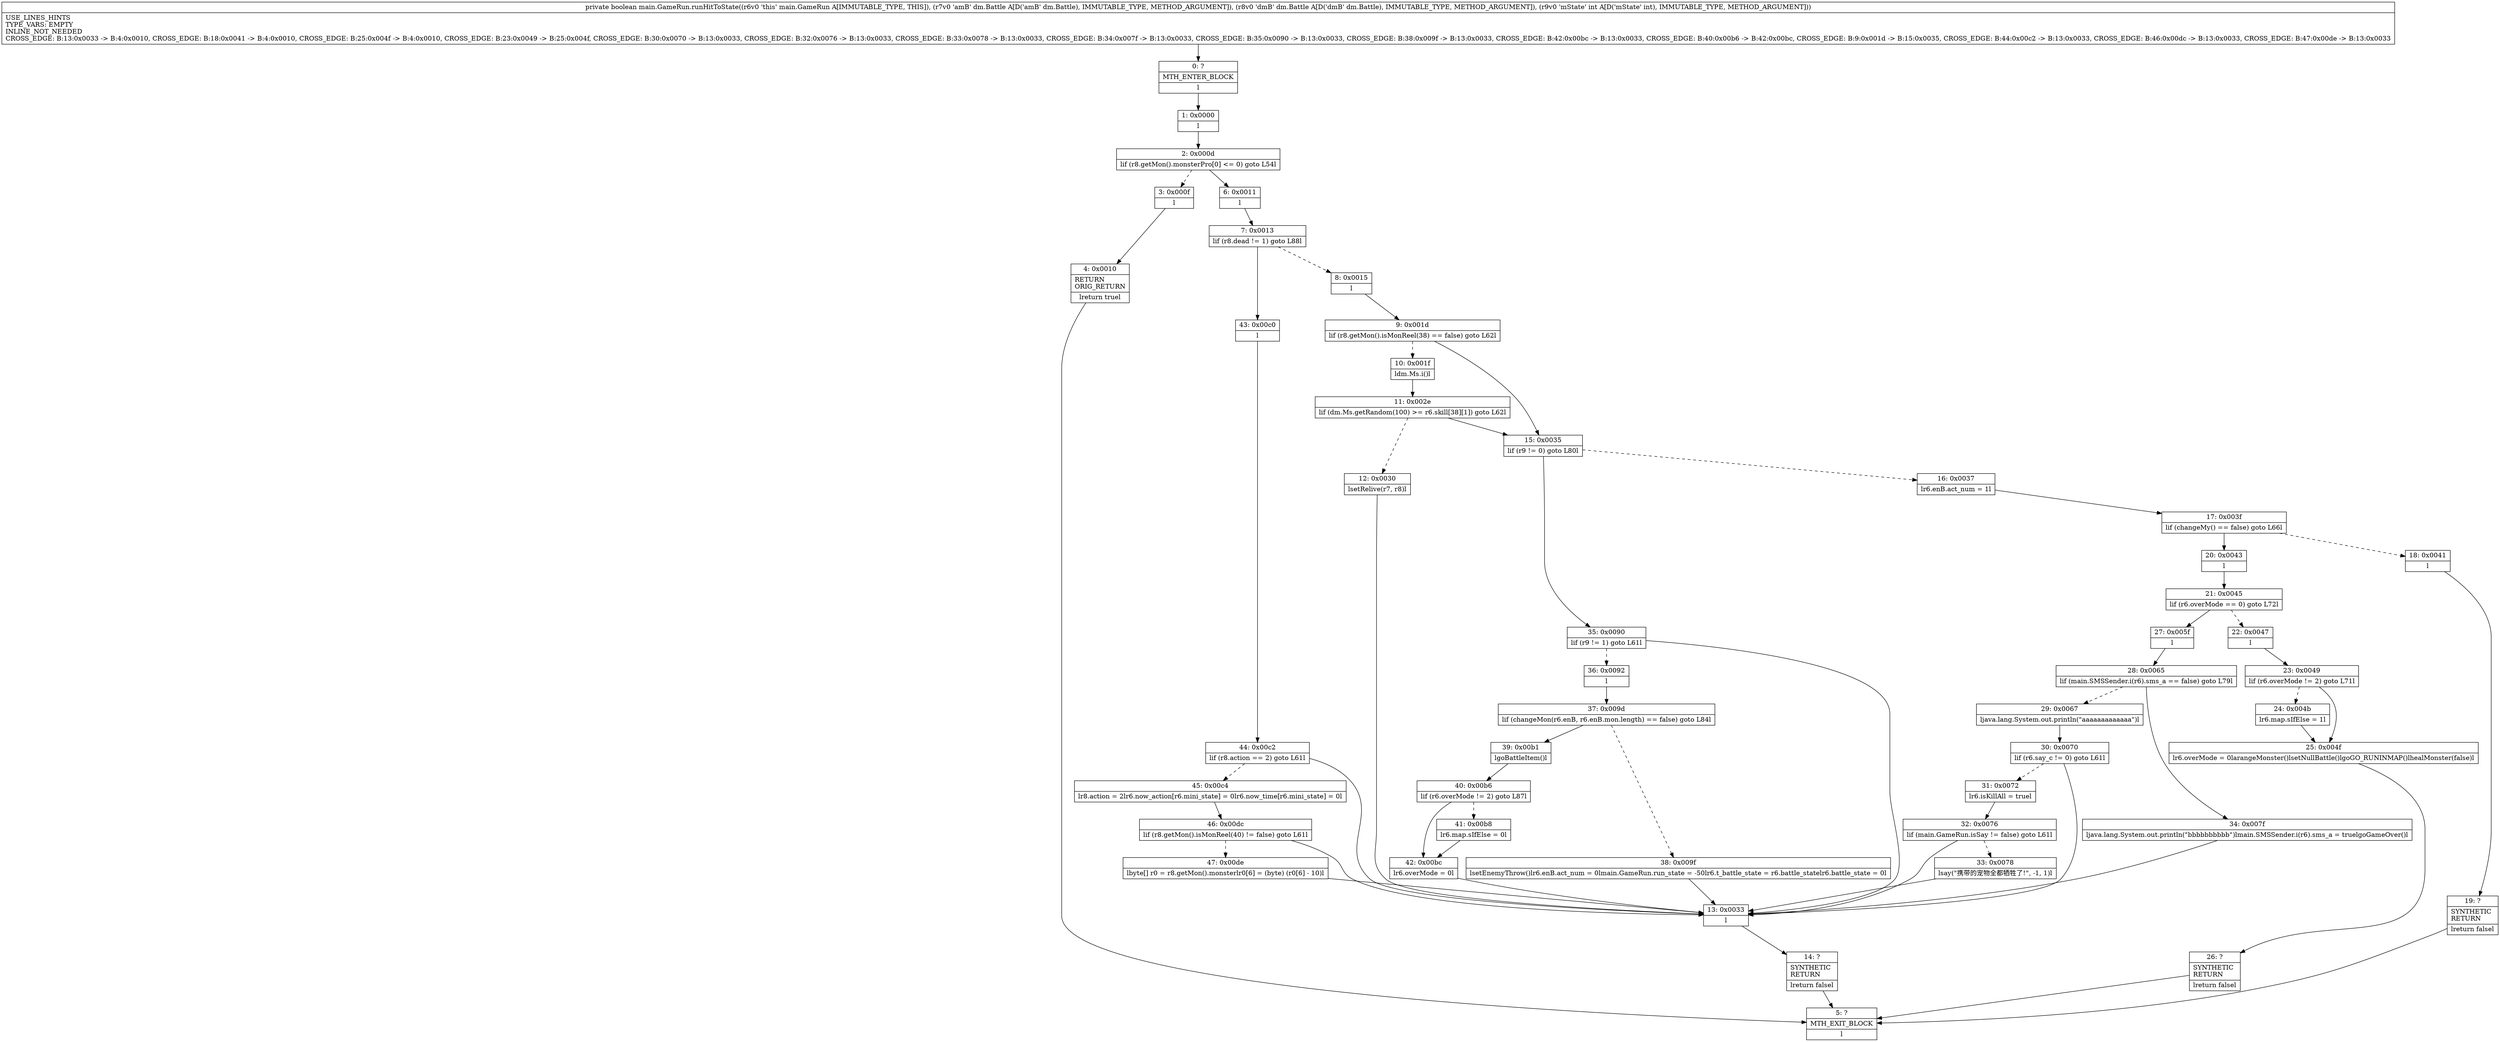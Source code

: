 digraph "CFG formain.GameRun.runHitToState(Ldm\/Battle;Ldm\/Battle;I)Z" {
Node_0 [shape=record,label="{0\:\ ?|MTH_ENTER_BLOCK\l|l}"];
Node_1 [shape=record,label="{1\:\ 0x0000|l}"];
Node_2 [shape=record,label="{2\:\ 0x000d|lif (r8.getMon().monsterPro[0] \<= 0) goto L54l}"];
Node_3 [shape=record,label="{3\:\ 0x000f|l}"];
Node_4 [shape=record,label="{4\:\ 0x0010|RETURN\lORIG_RETURN\l|lreturn truel}"];
Node_5 [shape=record,label="{5\:\ ?|MTH_EXIT_BLOCK\l|l}"];
Node_6 [shape=record,label="{6\:\ 0x0011|l}"];
Node_7 [shape=record,label="{7\:\ 0x0013|lif (r8.dead != 1) goto L88l}"];
Node_8 [shape=record,label="{8\:\ 0x0015|l}"];
Node_9 [shape=record,label="{9\:\ 0x001d|lif (r8.getMon().isMonReel(38) == false) goto L62l}"];
Node_10 [shape=record,label="{10\:\ 0x001f|ldm.Ms.i()l}"];
Node_11 [shape=record,label="{11\:\ 0x002e|lif (dm.Ms.getRandom(100) \>= r6.skill[38][1]) goto L62l}"];
Node_12 [shape=record,label="{12\:\ 0x0030|lsetRelive(r7, r8)l}"];
Node_13 [shape=record,label="{13\:\ 0x0033|l}"];
Node_14 [shape=record,label="{14\:\ ?|SYNTHETIC\lRETURN\l|lreturn falsel}"];
Node_15 [shape=record,label="{15\:\ 0x0035|lif (r9 != 0) goto L80l}"];
Node_16 [shape=record,label="{16\:\ 0x0037|lr6.enB.act_num = 1l}"];
Node_17 [shape=record,label="{17\:\ 0x003f|lif (changeMy() == false) goto L66l}"];
Node_18 [shape=record,label="{18\:\ 0x0041|l}"];
Node_19 [shape=record,label="{19\:\ ?|SYNTHETIC\lRETURN\l|lreturn falsel}"];
Node_20 [shape=record,label="{20\:\ 0x0043|l}"];
Node_21 [shape=record,label="{21\:\ 0x0045|lif (r6.overMode == 0) goto L72l}"];
Node_22 [shape=record,label="{22\:\ 0x0047|l}"];
Node_23 [shape=record,label="{23\:\ 0x0049|lif (r6.overMode != 2) goto L71l}"];
Node_24 [shape=record,label="{24\:\ 0x004b|lr6.map.sIfElse = 1l}"];
Node_25 [shape=record,label="{25\:\ 0x004f|lr6.overMode = 0larangeMonster()lsetNullBattle()lgoGO_RUNINMAP()lhealMonster(false)l}"];
Node_26 [shape=record,label="{26\:\ ?|SYNTHETIC\lRETURN\l|lreturn falsel}"];
Node_27 [shape=record,label="{27\:\ 0x005f|l}"];
Node_28 [shape=record,label="{28\:\ 0x0065|lif (main.SMSSender.i(r6).sms_a == false) goto L79l}"];
Node_29 [shape=record,label="{29\:\ 0x0067|ljava.lang.System.out.println(\"aaaaaaaaaaaaa\")l}"];
Node_30 [shape=record,label="{30\:\ 0x0070|lif (r6.say_c != 0) goto L61l}"];
Node_31 [shape=record,label="{31\:\ 0x0072|lr6.isKillAll = truel}"];
Node_32 [shape=record,label="{32\:\ 0x0076|lif (main.GameRun.isSay != false) goto L61l}"];
Node_33 [shape=record,label="{33\:\ 0x0078|lsay(\"携带的宠物全都牺牲了!\", \-1, 1)l}"];
Node_34 [shape=record,label="{34\:\ 0x007f|ljava.lang.System.out.println(\"bbbbbbbbbb\")lmain.SMSSender.i(r6).sms_a = truelgoGameOver()l}"];
Node_35 [shape=record,label="{35\:\ 0x0090|lif (r9 != 1) goto L61l}"];
Node_36 [shape=record,label="{36\:\ 0x0092|l}"];
Node_37 [shape=record,label="{37\:\ 0x009d|lif (changeMon(r6.enB, r6.enB.mon.length) == false) goto L84l}"];
Node_38 [shape=record,label="{38\:\ 0x009f|lsetEnemyThrow()lr6.enB.act_num = 0lmain.GameRun.run_state = \-50lr6.t_battle_state = r6.battle_statelr6.battle_state = 0l}"];
Node_39 [shape=record,label="{39\:\ 0x00b1|lgoBattleItem()l}"];
Node_40 [shape=record,label="{40\:\ 0x00b6|lif (r6.overMode != 2) goto L87l}"];
Node_41 [shape=record,label="{41\:\ 0x00b8|lr6.map.sIfElse = 0l}"];
Node_42 [shape=record,label="{42\:\ 0x00bc|lr6.overMode = 0l}"];
Node_43 [shape=record,label="{43\:\ 0x00c0|l}"];
Node_44 [shape=record,label="{44\:\ 0x00c2|lif (r8.action == 2) goto L61l}"];
Node_45 [shape=record,label="{45\:\ 0x00c4|lr8.action = 2lr6.now_action[r6.mini_state] = 0lr6.now_time[r6.mini_state] = 0l}"];
Node_46 [shape=record,label="{46\:\ 0x00dc|lif (r8.getMon().isMonReel(40) != false) goto L61l}"];
Node_47 [shape=record,label="{47\:\ 0x00de|lbyte[] r0 = r8.getMon().monsterlr0[6] = (byte) (r0[6] \- 10)l}"];
MethodNode[shape=record,label="{private boolean main.GameRun.runHitToState((r6v0 'this' main.GameRun A[IMMUTABLE_TYPE, THIS]), (r7v0 'amB' dm.Battle A[D('amB' dm.Battle), IMMUTABLE_TYPE, METHOD_ARGUMENT]), (r8v0 'dmB' dm.Battle A[D('dmB' dm.Battle), IMMUTABLE_TYPE, METHOD_ARGUMENT]), (r9v0 'mState' int A[D('mState' int), IMMUTABLE_TYPE, METHOD_ARGUMENT]))  | USE_LINES_HINTS\lTYPE_VARS: EMPTY\lINLINE_NOT_NEEDED\lCROSS_EDGE: B:13:0x0033 \-\> B:4:0x0010, CROSS_EDGE: B:18:0x0041 \-\> B:4:0x0010, CROSS_EDGE: B:25:0x004f \-\> B:4:0x0010, CROSS_EDGE: B:23:0x0049 \-\> B:25:0x004f, CROSS_EDGE: B:30:0x0070 \-\> B:13:0x0033, CROSS_EDGE: B:32:0x0076 \-\> B:13:0x0033, CROSS_EDGE: B:33:0x0078 \-\> B:13:0x0033, CROSS_EDGE: B:34:0x007f \-\> B:13:0x0033, CROSS_EDGE: B:35:0x0090 \-\> B:13:0x0033, CROSS_EDGE: B:38:0x009f \-\> B:13:0x0033, CROSS_EDGE: B:42:0x00bc \-\> B:13:0x0033, CROSS_EDGE: B:40:0x00b6 \-\> B:42:0x00bc, CROSS_EDGE: B:9:0x001d \-\> B:15:0x0035, CROSS_EDGE: B:44:0x00c2 \-\> B:13:0x0033, CROSS_EDGE: B:46:0x00dc \-\> B:13:0x0033, CROSS_EDGE: B:47:0x00de \-\> B:13:0x0033\l}"];
MethodNode -> Node_0;
Node_0 -> Node_1;
Node_1 -> Node_2;
Node_2 -> Node_3[style=dashed];
Node_2 -> Node_6;
Node_3 -> Node_4;
Node_4 -> Node_5;
Node_6 -> Node_7;
Node_7 -> Node_8[style=dashed];
Node_7 -> Node_43;
Node_8 -> Node_9;
Node_9 -> Node_10[style=dashed];
Node_9 -> Node_15;
Node_10 -> Node_11;
Node_11 -> Node_12[style=dashed];
Node_11 -> Node_15;
Node_12 -> Node_13;
Node_13 -> Node_14;
Node_14 -> Node_5;
Node_15 -> Node_16[style=dashed];
Node_15 -> Node_35;
Node_16 -> Node_17;
Node_17 -> Node_18[style=dashed];
Node_17 -> Node_20;
Node_18 -> Node_19;
Node_19 -> Node_5;
Node_20 -> Node_21;
Node_21 -> Node_22[style=dashed];
Node_21 -> Node_27;
Node_22 -> Node_23;
Node_23 -> Node_24[style=dashed];
Node_23 -> Node_25;
Node_24 -> Node_25;
Node_25 -> Node_26;
Node_26 -> Node_5;
Node_27 -> Node_28;
Node_28 -> Node_29[style=dashed];
Node_28 -> Node_34;
Node_29 -> Node_30;
Node_30 -> Node_13;
Node_30 -> Node_31[style=dashed];
Node_31 -> Node_32;
Node_32 -> Node_13;
Node_32 -> Node_33[style=dashed];
Node_33 -> Node_13;
Node_34 -> Node_13;
Node_35 -> Node_13;
Node_35 -> Node_36[style=dashed];
Node_36 -> Node_37;
Node_37 -> Node_38[style=dashed];
Node_37 -> Node_39;
Node_38 -> Node_13;
Node_39 -> Node_40;
Node_40 -> Node_41[style=dashed];
Node_40 -> Node_42;
Node_41 -> Node_42;
Node_42 -> Node_13;
Node_43 -> Node_44;
Node_44 -> Node_13;
Node_44 -> Node_45[style=dashed];
Node_45 -> Node_46;
Node_46 -> Node_13;
Node_46 -> Node_47[style=dashed];
Node_47 -> Node_13;
}

